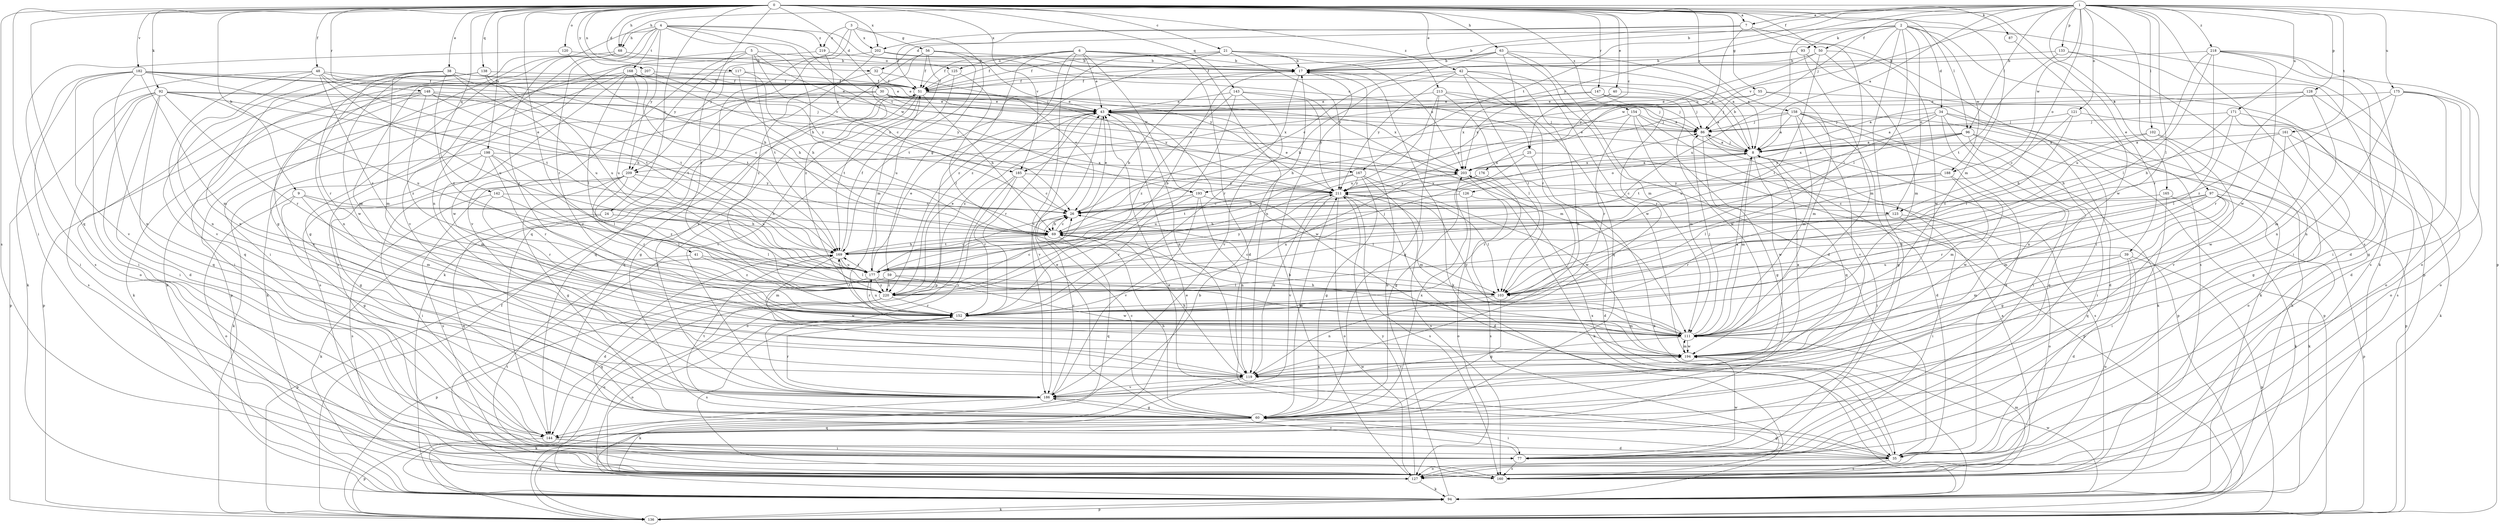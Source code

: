 strict digraph  {
0;
1;
2;
3;
4;
5;
6;
7;
8;
9;
17;
21;
24;
25;
26;
30;
32;
34;
35;
38;
39;
40;
41;
42;
43;
48;
50;
51;
55;
56;
59;
60;
63;
68;
69;
77;
86;
87;
92;
93;
94;
96;
97;
102;
103;
111;
117;
119;
120;
121;
123;
125;
126;
127;
128;
133;
136;
138;
142;
143;
144;
147;
148;
152;
154;
158;
160;
161;
165;
167;
168;
169;
171;
175;
176;
177;
182;
185;
186;
188;
193;
194;
198;
202;
203;
207;
209;
211;
213;
218;
219;
220;
0 -> 7  [label=a];
0 -> 9  [label=b];
0 -> 21  [label=c];
0 -> 24  [label=c];
0 -> 25  [label=c];
0 -> 30  [label=d];
0 -> 32  [label=d];
0 -> 38  [label=e];
0 -> 39  [label=e];
0 -> 40  [label=e];
0 -> 41  [label=e];
0 -> 42  [label=e];
0 -> 48  [label=f];
0 -> 50  [label=f];
0 -> 55  [label=g];
0 -> 63  [label=h];
0 -> 68  [label=h];
0 -> 77  [label=i];
0 -> 87  [label=k];
0 -> 92  [label=k];
0 -> 96  [label=l];
0 -> 111  [label=m];
0 -> 117  [label=n];
0 -> 120  [label=o];
0 -> 138  [label=q];
0 -> 142  [label=q];
0 -> 143  [label=q];
0 -> 144  [label=q];
0 -> 147  [label=r];
0 -> 148  [label=r];
0 -> 152  [label=r];
0 -> 154  [label=s];
0 -> 158  [label=s];
0 -> 160  [label=s];
0 -> 182  [label=v];
0 -> 185  [label=v];
0 -> 198  [label=x];
0 -> 202  [label=x];
0 -> 207  [label=y];
0 -> 213  [label=z];
1 -> 7  [label=a];
1 -> 8  [label=a];
1 -> 17  [label=b];
1 -> 68  [label=h];
1 -> 86  [label=j];
1 -> 96  [label=l];
1 -> 97  [label=l];
1 -> 102  [label=l];
1 -> 103  [label=l];
1 -> 121  [label=o];
1 -> 123  [label=o];
1 -> 128  [label=p];
1 -> 133  [label=p];
1 -> 136  [label=p];
1 -> 160  [label=s];
1 -> 161  [label=t];
1 -> 165  [label=t];
1 -> 167  [label=t];
1 -> 171  [label=u];
1 -> 175  [label=u];
1 -> 185  [label=v];
1 -> 188  [label=w];
1 -> 209  [label=y];
1 -> 218  [label=z];
2 -> 32  [label=d];
2 -> 34  [label=d];
2 -> 50  [label=f];
2 -> 77  [label=i];
2 -> 93  [label=k];
2 -> 94  [label=k];
2 -> 103  [label=l];
2 -> 123  [label=o];
2 -> 136  [label=p];
2 -> 176  [label=u];
2 -> 177  [label=u];
2 -> 188  [label=w];
3 -> 56  [label=g];
3 -> 59  [label=g];
3 -> 144  [label=q];
3 -> 202  [label=x];
3 -> 209  [label=y];
3 -> 219  [label=z];
4 -> 25  [label=c];
4 -> 60  [label=g];
4 -> 68  [label=h];
4 -> 69  [label=h];
4 -> 119  [label=n];
4 -> 152  [label=r];
4 -> 167  [label=t];
4 -> 168  [label=t];
4 -> 193  [label=w];
4 -> 209  [label=y];
4 -> 219  [label=z];
5 -> 123  [label=o];
5 -> 125  [label=o];
5 -> 160  [label=s];
5 -> 169  [label=t];
5 -> 185  [label=v];
5 -> 186  [label=v];
5 -> 209  [label=y];
6 -> 17  [label=b];
6 -> 35  [label=d];
6 -> 43  [label=e];
6 -> 51  [label=f];
6 -> 119  [label=n];
6 -> 125  [label=o];
6 -> 136  [label=p];
6 -> 186  [label=v];
6 -> 193  [label=w];
6 -> 220  [label=z];
7 -> 17  [label=b];
7 -> 51  [label=f];
7 -> 77  [label=i];
7 -> 103  [label=l];
7 -> 193  [label=w];
7 -> 202  [label=x];
8 -> 17  [label=b];
8 -> 43  [label=e];
8 -> 77  [label=i];
8 -> 86  [label=j];
8 -> 111  [label=m];
8 -> 126  [label=o];
8 -> 160  [label=s];
8 -> 194  [label=w];
8 -> 203  [label=x];
9 -> 26  [label=c];
9 -> 60  [label=g];
9 -> 69  [label=h];
9 -> 111  [label=m];
9 -> 127  [label=o];
17 -> 51  [label=f];
17 -> 94  [label=k];
17 -> 152  [label=r];
21 -> 8  [label=a];
21 -> 17  [label=b];
21 -> 51  [label=f];
21 -> 169  [label=t];
21 -> 203  [label=x];
21 -> 211  [label=y];
21 -> 220  [label=z];
24 -> 69  [label=h];
24 -> 94  [label=k];
24 -> 103  [label=l];
24 -> 144  [label=q];
25 -> 60  [label=g];
25 -> 94  [label=k];
25 -> 136  [label=p];
25 -> 203  [label=x];
26 -> 43  [label=e];
26 -> 69  [label=h];
30 -> 43  [label=e];
30 -> 86  [label=j];
30 -> 94  [label=k];
30 -> 160  [label=s];
30 -> 203  [label=x];
32 -> 26  [label=c];
32 -> 51  [label=f];
32 -> 144  [label=q];
34 -> 8  [label=a];
34 -> 35  [label=d];
34 -> 77  [label=i];
34 -> 86  [label=j];
34 -> 94  [label=k];
34 -> 119  [label=n];
34 -> 177  [label=u];
35 -> 43  [label=e];
35 -> 60  [label=g];
35 -> 127  [label=o];
35 -> 160  [label=s];
35 -> 203  [label=x];
38 -> 43  [label=e];
38 -> 51  [label=f];
38 -> 111  [label=m];
38 -> 119  [label=n];
38 -> 144  [label=q];
38 -> 152  [label=r];
38 -> 169  [label=t];
38 -> 177  [label=u];
38 -> 220  [label=z];
39 -> 35  [label=d];
39 -> 111  [label=m];
39 -> 127  [label=o];
39 -> 136  [label=p];
39 -> 177  [label=u];
40 -> 8  [label=a];
40 -> 43  [label=e];
40 -> 203  [label=x];
41 -> 136  [label=p];
41 -> 177  [label=u];
41 -> 220  [label=z];
42 -> 51  [label=f];
42 -> 69  [label=h];
42 -> 103  [label=l];
42 -> 119  [label=n];
42 -> 144  [label=q];
42 -> 194  [label=w];
42 -> 211  [label=y];
43 -> 86  [label=j];
43 -> 119  [label=n];
43 -> 152  [label=r];
43 -> 186  [label=v];
43 -> 194  [label=w];
43 -> 220  [label=z];
48 -> 43  [label=e];
48 -> 51  [label=f];
48 -> 77  [label=i];
48 -> 119  [label=n];
48 -> 169  [label=t];
48 -> 177  [label=u];
48 -> 186  [label=v];
48 -> 220  [label=z];
50 -> 17  [label=b];
50 -> 103  [label=l];
50 -> 111  [label=m];
50 -> 194  [label=w];
50 -> 211  [label=y];
51 -> 43  [label=e];
51 -> 60  [label=g];
51 -> 69  [label=h];
51 -> 144  [label=q];
51 -> 169  [label=t];
51 -> 186  [label=v];
51 -> 203  [label=x];
51 -> 211  [label=y];
55 -> 43  [label=e];
55 -> 86  [label=j];
55 -> 94  [label=k];
55 -> 111  [label=m];
56 -> 17  [label=b];
56 -> 51  [label=f];
56 -> 111  [label=m];
56 -> 127  [label=o];
56 -> 186  [label=v];
56 -> 211  [label=y];
56 -> 220  [label=z];
59 -> 111  [label=m];
59 -> 136  [label=p];
59 -> 194  [label=w];
59 -> 220  [label=z];
60 -> 26  [label=c];
60 -> 43  [label=e];
60 -> 69  [label=h];
60 -> 77  [label=i];
60 -> 136  [label=p];
60 -> 144  [label=q];
60 -> 169  [label=t];
60 -> 203  [label=x];
60 -> 211  [label=y];
63 -> 8  [label=a];
63 -> 17  [label=b];
63 -> 26  [label=c];
63 -> 35  [label=d];
63 -> 51  [label=f];
63 -> 111  [label=m];
63 -> 152  [label=r];
68 -> 17  [label=b];
68 -> 60  [label=g];
68 -> 77  [label=i];
68 -> 152  [label=r];
69 -> 26  [label=c];
69 -> 144  [label=q];
69 -> 169  [label=t];
77 -> 160  [label=s];
77 -> 186  [label=v];
77 -> 194  [label=w];
86 -> 8  [label=a];
86 -> 35  [label=d];
86 -> 60  [label=g];
87 -> 194  [label=w];
92 -> 35  [label=d];
92 -> 43  [label=e];
92 -> 69  [label=h];
92 -> 77  [label=i];
92 -> 86  [label=j];
92 -> 136  [label=p];
92 -> 144  [label=q];
92 -> 152  [label=r];
92 -> 160  [label=s];
92 -> 177  [label=u];
93 -> 17  [label=b];
93 -> 51  [label=f];
93 -> 111  [label=m];
93 -> 160  [label=s];
94 -> 17  [label=b];
94 -> 136  [label=p];
94 -> 194  [label=w];
96 -> 8  [label=a];
96 -> 77  [label=i];
96 -> 136  [label=p];
96 -> 144  [label=q];
96 -> 169  [label=t];
96 -> 203  [label=x];
96 -> 211  [label=y];
97 -> 26  [label=c];
97 -> 60  [label=g];
97 -> 94  [label=k];
97 -> 103  [label=l];
97 -> 111  [label=m];
97 -> 136  [label=p];
97 -> 144  [label=q];
97 -> 152  [label=r];
102 -> 8  [label=a];
102 -> 69  [label=h];
102 -> 127  [label=o];
102 -> 186  [label=v];
103 -> 26  [label=c];
103 -> 60  [label=g];
103 -> 119  [label=n];
111 -> 8  [label=a];
111 -> 69  [label=h];
111 -> 86  [label=j];
111 -> 186  [label=v];
111 -> 194  [label=w];
111 -> 211  [label=y];
117 -> 26  [label=c];
117 -> 51  [label=f];
117 -> 69  [label=h];
117 -> 111  [label=m];
119 -> 8  [label=a];
119 -> 69  [label=h];
119 -> 94  [label=k];
119 -> 186  [label=v];
119 -> 194  [label=w];
120 -> 17  [label=b];
120 -> 69  [label=h];
120 -> 160  [label=s];
121 -> 26  [label=c];
121 -> 86  [label=j];
121 -> 103  [label=l];
121 -> 160  [label=s];
123 -> 69  [label=h];
123 -> 77  [label=i];
123 -> 127  [label=o];
123 -> 152  [label=r];
125 -> 51  [label=f];
125 -> 103  [label=l];
125 -> 177  [label=u];
126 -> 26  [label=c];
126 -> 43  [label=e];
126 -> 127  [label=o];
126 -> 160  [label=s];
127 -> 17  [label=b];
127 -> 43  [label=e];
127 -> 94  [label=k];
127 -> 211  [label=y];
128 -> 8  [label=a];
128 -> 43  [label=e];
128 -> 119  [label=n];
128 -> 127  [label=o];
128 -> 152  [label=r];
133 -> 17  [label=b];
133 -> 77  [label=i];
133 -> 160  [label=s];
133 -> 169  [label=t];
136 -> 17  [label=b];
136 -> 51  [label=f];
136 -> 94  [label=k];
138 -> 51  [label=f];
138 -> 69  [label=h];
138 -> 119  [label=n];
138 -> 127  [label=o];
138 -> 177  [label=u];
138 -> 194  [label=w];
142 -> 26  [label=c];
142 -> 103  [label=l];
142 -> 152  [label=r];
142 -> 160  [label=s];
143 -> 43  [label=e];
143 -> 111  [label=m];
143 -> 152  [label=r];
143 -> 186  [label=v];
143 -> 211  [label=y];
143 -> 220  [label=z];
144 -> 35  [label=d];
144 -> 77  [label=i];
144 -> 136  [label=p];
147 -> 43  [label=e];
147 -> 86  [label=j];
147 -> 152  [label=r];
147 -> 194  [label=w];
147 -> 203  [label=x];
148 -> 26  [label=c];
148 -> 43  [label=e];
148 -> 94  [label=k];
148 -> 136  [label=p];
148 -> 169  [label=t];
148 -> 186  [label=v];
148 -> 203  [label=x];
148 -> 220  [label=z];
152 -> 111  [label=m];
152 -> 127  [label=o];
152 -> 160  [label=s];
152 -> 169  [label=t];
152 -> 177  [label=u];
152 -> 203  [label=x];
154 -> 86  [label=j];
154 -> 111  [label=m];
154 -> 136  [label=p];
154 -> 144  [label=q];
154 -> 152  [label=r];
154 -> 211  [label=y];
158 -> 8  [label=a];
158 -> 35  [label=d];
158 -> 60  [label=g];
158 -> 69  [label=h];
158 -> 86  [label=j];
158 -> 94  [label=k];
158 -> 111  [label=m];
158 -> 136  [label=p];
158 -> 186  [label=v];
160 -> 8  [label=a];
160 -> 111  [label=m];
160 -> 169  [label=t];
161 -> 8  [label=a];
161 -> 60  [label=g];
161 -> 69  [label=h];
161 -> 94  [label=k];
161 -> 194  [label=w];
165 -> 26  [label=c];
165 -> 77  [label=i];
165 -> 94  [label=k];
167 -> 60  [label=g];
167 -> 160  [label=s];
167 -> 169  [label=t];
167 -> 177  [label=u];
167 -> 194  [label=w];
167 -> 211  [label=y];
168 -> 51  [label=f];
168 -> 94  [label=k];
168 -> 103  [label=l];
168 -> 136  [label=p];
168 -> 169  [label=t];
168 -> 177  [label=u];
168 -> 194  [label=w];
168 -> 211  [label=y];
169 -> 17  [label=b];
169 -> 35  [label=d];
169 -> 51  [label=f];
169 -> 69  [label=h];
169 -> 103  [label=l];
169 -> 111  [label=m];
169 -> 177  [label=u];
171 -> 69  [label=h];
171 -> 86  [label=j];
171 -> 103  [label=l];
171 -> 111  [label=m];
171 -> 127  [label=o];
175 -> 35  [label=d];
175 -> 43  [label=e];
175 -> 60  [label=g];
175 -> 119  [label=n];
175 -> 127  [label=o];
175 -> 220  [label=z];
176 -> 69  [label=h];
176 -> 152  [label=r];
176 -> 211  [label=y];
177 -> 26  [label=c];
177 -> 43  [label=e];
177 -> 103  [label=l];
177 -> 152  [label=r];
177 -> 169  [label=t];
177 -> 194  [label=w];
177 -> 211  [label=y];
177 -> 220  [label=z];
182 -> 43  [label=e];
182 -> 51  [label=f];
182 -> 77  [label=i];
182 -> 86  [label=j];
182 -> 94  [label=k];
182 -> 111  [label=m];
182 -> 119  [label=n];
182 -> 169  [label=t];
182 -> 186  [label=v];
185 -> 26  [label=c];
185 -> 127  [label=o];
185 -> 152  [label=r];
185 -> 186  [label=v];
185 -> 211  [label=y];
186 -> 26  [label=c];
186 -> 60  [label=g];
186 -> 94  [label=k];
186 -> 152  [label=r];
188 -> 26  [label=c];
188 -> 103  [label=l];
188 -> 111  [label=m];
188 -> 194  [label=w];
188 -> 211  [label=y];
193 -> 26  [label=c];
193 -> 103  [label=l];
193 -> 119  [label=n];
193 -> 152  [label=r];
193 -> 186  [label=v];
194 -> 111  [label=m];
194 -> 119  [label=n];
198 -> 60  [label=g];
198 -> 94  [label=k];
198 -> 103  [label=l];
198 -> 111  [label=m];
198 -> 152  [label=r];
198 -> 203  [label=x];
198 -> 220  [label=z];
202 -> 8  [label=a];
202 -> 17  [label=b];
202 -> 94  [label=k];
202 -> 220  [label=z];
203 -> 8  [label=a];
203 -> 35  [label=d];
203 -> 94  [label=k];
203 -> 211  [label=y];
207 -> 51  [label=f];
207 -> 77  [label=i];
207 -> 211  [label=y];
209 -> 60  [label=g];
209 -> 77  [label=i];
209 -> 152  [label=r];
209 -> 160  [label=s];
209 -> 177  [label=u];
209 -> 211  [label=y];
209 -> 220  [label=z];
211 -> 26  [label=c];
211 -> 35  [label=d];
211 -> 103  [label=l];
211 -> 111  [label=m];
211 -> 119  [label=n];
211 -> 127  [label=o];
211 -> 160  [label=s];
211 -> 186  [label=v];
213 -> 8  [label=a];
213 -> 43  [label=e];
213 -> 60  [label=g];
213 -> 86  [label=j];
213 -> 103  [label=l];
213 -> 177  [label=u];
218 -> 17  [label=b];
218 -> 35  [label=d];
218 -> 77  [label=i];
218 -> 103  [label=l];
218 -> 127  [label=o];
218 -> 152  [label=r];
218 -> 177  [label=u];
218 -> 194  [label=w];
219 -> 17  [label=b];
219 -> 26  [label=c];
219 -> 186  [label=v];
220 -> 17  [label=b];
220 -> 26  [label=c];
220 -> 43  [label=e];
220 -> 86  [label=j];
220 -> 127  [label=o];
220 -> 144  [label=q];
220 -> 152  [label=r];
}
